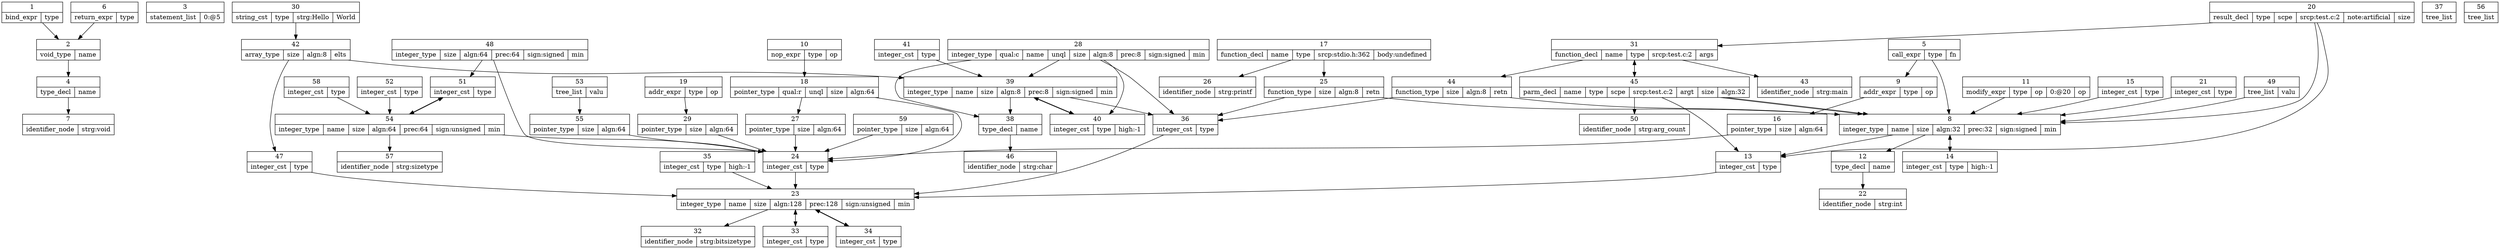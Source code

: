 digraph G {
 node [shape = record]; 1 [label = "{1 | {bind_expr | type }}"];

 1:type -> 2;
 2 [label = "{2 | {void_type | name }}"];

 2:name -> 4;
 3 [label = "{3 | {statement_list | 0:@5}}"];

 4 [label = "{4 | {type_decl | name }}"];

 4:name -> 7;
 5 [label = "{5 | {call_expr | type  | fn }}"];

 5:type -> 8;
 5:fn -> 9;
 6 [label = "{6 | {return_expr | type }}"];

 6:type -> 2;
 7 [label = "{7 | {identifier_node | strg:void}}"];

 8 [label = "{8 | {integer_type | name  | size  | algn:32 | prec:32 | sign:signed | min }}"];

 8:name -> 12;
 8:size -> 13;
 8:min -> 14;
 9 [label = "{9 | {addr_expr | type  | op}}"];

 9:type -> 16;
 10 [label = "{10 | {nop_expr | type  | op}}"];

 10:type -> 18;
 11 [label = "{11 | {modify_expr | type  | op | 0:@20 | op}}"];

 11:type -> 8;
 12 [label = "{12 | {type_decl | name }}"];

 12:name -> 22;
 13 [label = "{13 | {integer_cst | type }}"];

 13:type -> 23;
 14 [label = "{14 | {integer_cst | type  | high:-1}}"];

 14:type -> 8;
 15 [label = "{15 | {integer_cst | type }}"];

 15:type -> 8;
 16 [label = "{16 | {pointer_type | size  | algn:64}}"];

 16:size -> 24;
 17 [label = "{17 | {function_decl | name  | type  | srcp:stdio.h:362 | body:undefined}}"];

 17:name -> 26;
 17:type -> 25;
 18 [label = "{18 | {pointer_type | qual:r | unql  | size  | algn:64}}"];

 18:unql -> 27;
 18:size -> 24;
 19 [label = "{19 | {addr_expr | type  | op}}"];

 19:type -> 29;
 20 [label = "{20 | {result_decl | type  | scpe  | srcp:test.c:2 | note:artificial | size }}"];

 20:type -> 8;
 20:scpe -> 31;
 20:size -> 13;
 21 [label = "{21 | {integer_cst | type }}"];

 21:type -> 8;
 22 [label = "{22 | {identifier_node | strg:int}}"];

 23 [label = "{23 | {integer_type | name  | size  | algn:128 | prec:128 | sign:unsigned | min }}"];

 23:name -> 32;
 23:size -> 33;
 23:min -> 34;
 24 [label = "{24 | {integer_cst | type }}"];

 24:type -> 23;
 25 [label = "{25 | {function_type | size  | algn:8 | retn }}"];

 25:size -> 36;
 25:retn -> 8;
 26 [label = "{26 | {identifier_node | strg:printf}}"];

 27 [label = "{27 | {pointer_type | size  | algn:64}}"];

 27:size -> 24;
 28 [label = "{28 | {integer_type | qual:c | name  | unql  | size  | algn:8 | prec:8 | sign:signed | min }}"];

 28:name -> 38;
 28:unql -> 39;
 28:size -> 36;
 28:min -> 40;
 29 [label = "{29 | {pointer_type | size  | algn:64}}"];

 29:size -> 24;
 30 [label = "{30 | {string_cst | type  | strg:Hello | World}}"];

 30:type -> 42;
 31 [label = "{31 | {function_decl | name  | type  | srcp:test.c:2 | args }}"];

 31:name -> 43;
 31:type -> 44;
 31:args -> 45;
 32 [label = "{32 | {identifier_node | strg:bitsizetype}}"];

 33 [label = "{33 | {integer_cst | type }}"];

 33:type -> 23;
 34 [label = "{34 | {integer_cst | type }}"];

 34:type -> 23;
 35 [label = "{35 | {integer_cst | type  | high:-1}}"];

 35:type -> 23;
 36 [label = "{36 | {integer_cst | type }}"];

 36:type -> 23;
 37 [label = "{37 | {tree_list}}"];

 38 [label = "{38 | {type_decl | name }}"];

 38:name -> 46;
 39 [label = "{39 | {integer_type | name  | size  | algn:8 | prec:8 | sign:signed | min }}"];

 39:name -> 38;
 39:size -> 36;
 39:min -> 40;
 40 [label = "{40 | {integer_cst | type  | high:-1}}"];

 40:type -> 39;
 41 [label = "{41 | {integer_cst | type }}"];

 41:type -> 39;
 42 [label = "{42 | {array_type | size  | algn:8 | elts }}"];

 42:size -> 47;
 42:elts -> 39;
 43 [label = "{43 | {identifier_node | strg:main}}"];

 44 [label = "{44 | {function_type | size  | algn:8 | retn }}"];

 44:size -> 36;
 44:retn -> 8;
 45 [label = "{45 | {parm_decl | name  | type  | scpe  | srcp:test.c:2 | argt  | size  | algn:32}}"];

 45:name -> 50;
 45:type -> 8;
 45:scpe -> 31;
 45:argt -> 8;
 45:size -> 13;
 46 [label = "{46 | {identifier_node | strg:char}}"];

 47 [label = "{47 | {integer_cst | type }}"];

 47:type -> 23;
 48 [label = "{48 | {integer_type | size  | algn:64 | prec:64 | sign:signed | min }}"];

 48:size -> 24;
 48:min -> 51;
 49 [label = "{49 | {tree_list | valu }}"];

 49:valu -> 8;
 50 [label = "{50 | {identifier_node | strg:arg_count}}"];

 51 [label = "{51 | {integer_cst | type }}"];

 51:type -> 54;
 52 [label = "{52 | {integer_cst | type }}"];

 52:type -> 54;
 53 [label = "{53 | {tree_list | valu }}"];

 53:valu -> 55;
 54 [label = "{54 | {integer_type | name  | size  | algn:64 | prec:64 | sign:unsigned | min }}"];

 54:name -> 57;
 54:size -> 24;
 54:min -> 51;
 55 [label = "{55 | {pointer_type | size  | algn:64}}"];

 55:size -> 24;
 56 [label = "{56 | {tree_list}}"];

 57 [label = "{57 | {identifier_node | strg:sizetype}}"];

 58 [label = "{58 | {integer_cst | type }}"];

 58:type -> 54;
 59 [label = "{59 | {pointer_type | size  | algn:64}}"];

 59:size -> 24;
}
